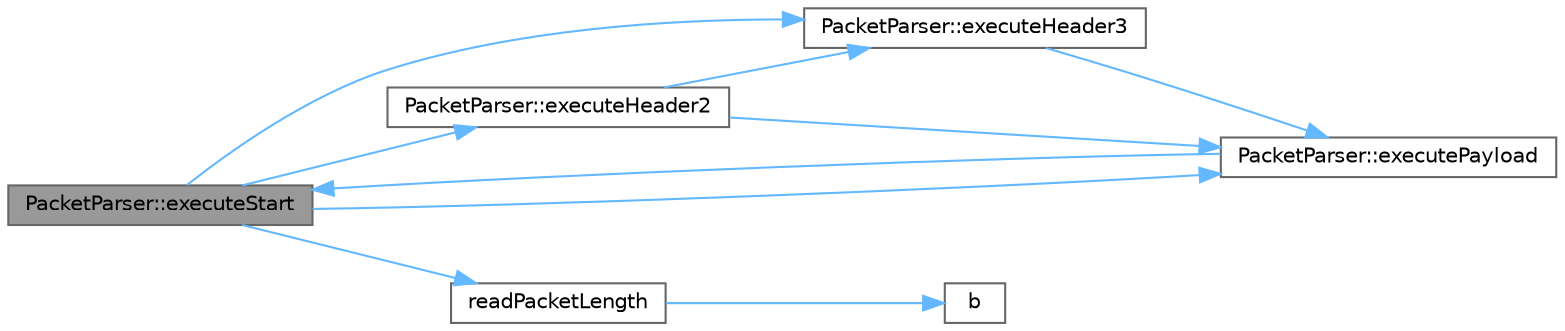digraph "PacketParser::executeStart"
{
 // INTERACTIVE_SVG=YES
 // LATEX_PDF_SIZE
  bgcolor="transparent";
  edge [fontname=Helvetica,fontsize=10,labelfontname=Helvetica,labelfontsize=10];
  node [fontname=Helvetica,fontsize=10,shape=box,height=0.2,width=0.4];
  rankdir="LR";
  Node1 [id="Node000001",label="PacketParser::executeStart",height=0.2,width=0.4,color="gray40", fillcolor="grey60", style="filled", fontcolor="black",tooltip=" "];
  Node1 -> Node2 [id="edge1_Node000001_Node000002",color="steelblue1",style="solid",tooltip=" "];
  Node2 [id="Node000002",label="PacketParser::executeHeader2",height=0.2,width=0.4,color="grey40", fillcolor="white", style="filled",URL="$df/d3b/a00728_a2242fd60b3ee1aa3896c3ba0c063bd1b.html#a2242fd60b3ee1aa3896c3ba0c063bd1b",tooltip=" "];
  Node2 -> Node3 [id="edge2_Node000002_Node000003",color="steelblue1",style="solid",tooltip=" "];
  Node3 [id="Node000003",label="PacketParser::executeHeader3",height=0.2,width=0.4,color="grey40", fillcolor="white", style="filled",URL="$df/d3b/a00728_a99a897b745fadf9ebda256c63f8e3eaa.html#a99a897b745fadf9ebda256c63f8e3eaa",tooltip=" "];
  Node3 -> Node4 [id="edge3_Node000003_Node000004",color="steelblue1",style="solid",tooltip=" "];
  Node4 [id="Node000004",label="PacketParser::executePayload",height=0.2,width=0.4,color="grey40", fillcolor="white", style="filled",URL="$df/d3b/a00728_ad11a3bda04c4037fdffd177901cbde0d.html#ad11a3bda04c4037fdffd177901cbde0d",tooltip=" "];
  Node4 -> Node1 [id="edge4_Node000004_Node000001",color="steelblue1",style="solid",tooltip=" "];
  Node2 -> Node4 [id="edge5_Node000002_Node000004",color="steelblue1",style="solid",tooltip=" "];
  Node1 -> Node3 [id="edge6_Node000001_Node000003",color="steelblue1",style="solid",tooltip=" "];
  Node1 -> Node4 [id="edge7_Node000001_Node000004",color="steelblue1",style="solid",tooltip=" "];
  Node1 -> Node5 [id="edge8_Node000001_Node000005",color="steelblue1",style="solid",tooltip=" "];
  Node5 [id="Node000005",label="readPacketLength",height=0.2,width=0.4,color="grey40", fillcolor="white", style="filled",URL="$d6/d80/a00371_a70cce0e5a88f8e1bd1a9365c19569ae8.html#a70cce0e5a88f8e1bd1a9365c19569ae8",tooltip=" "];
  Node5 -> Node6 [id="edge9_Node000005_Node000006",color="steelblue1",style="solid",tooltip=" "];
  Node6 [id="Node000006",label="b",height=0.2,width=0.4,color="grey40", fillcolor="white", style="filled",URL="$d6/d06/a00572_af36af181c026f5a7ad0911bf2f9a9bda.html#af36af181c026f5a7ad0911bf2f9a9bda",tooltip=" "];
}
